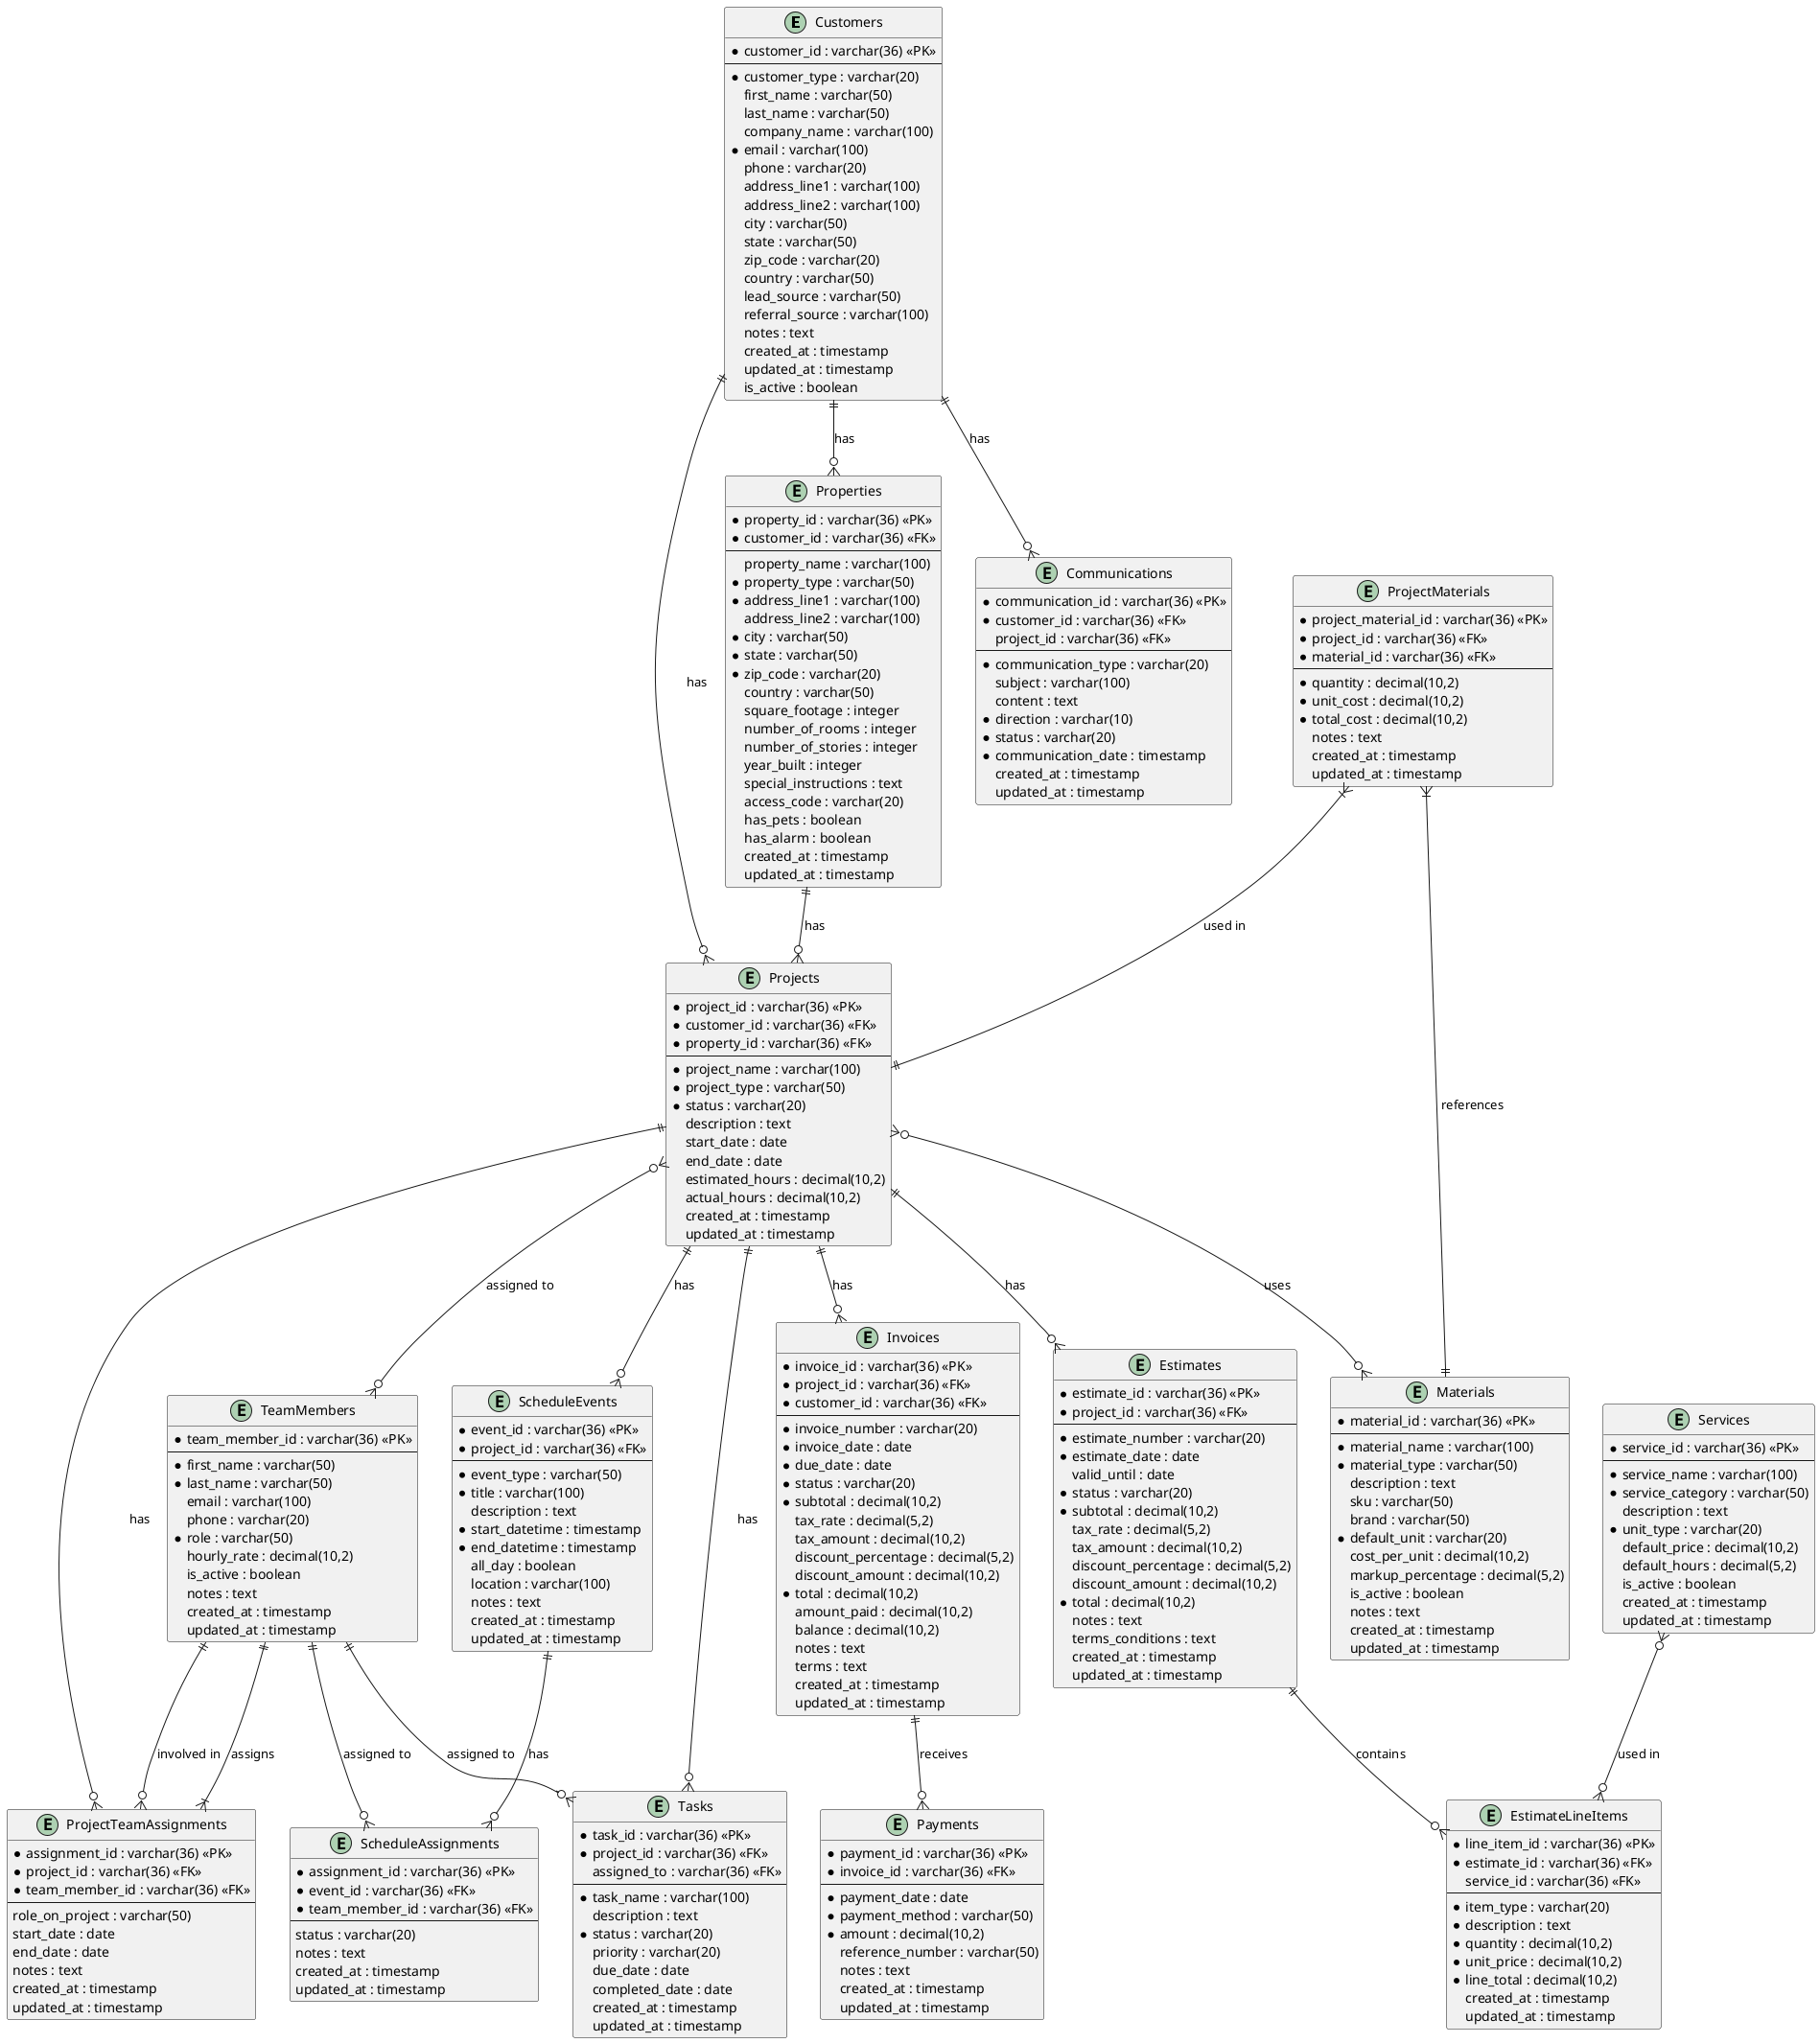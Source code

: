 ```plantuml
@startuml CRM_Database_for_Painting_Decorating

' Entity definitions with attributes
entity "Customers" as customers {
  * customer_id : varchar(36) <<PK>>
  --
  * customer_type : varchar(20)
  first_name : varchar(50)
  last_name : varchar(50)
  company_name : varchar(100)
  * email : varchar(100)
  phone : varchar(20)
  address_line1 : varchar(100)
  address_line2 : varchar(100)
  city : varchar(50)
  state : varchar(50)
  zip_code : varchar(20)
  country : varchar(50)
  lead_source : varchar(50)
  referral_source : varchar(100)
  notes : text
  created_at : timestamp
  updated_at : timestamp
  is_active : boolean
}

entity "Properties" as properties {
  * property_id : varchar(36) <<PK>>
  * customer_id : varchar(36) <<FK>>
  --
  property_name : varchar(100)
  * property_type : varchar(50)
  * address_line1 : varchar(100)
  address_line2 : varchar(100)
  * city : varchar(50)
  * state : varchar(50)
  * zip_code : varchar(20)
  country : varchar(50)
  square_footage : integer
  number_of_rooms : integer
  number_of_stories : integer
  year_built : integer
  special_instructions : text
  access_code : varchar(20)
  has_pets : boolean
  has_alarm : boolean
  created_at : timestamp
  updated_at : timestamp
}

entity "Projects" as projects {
  * project_id : varchar(36) <<PK>>
  * customer_id : varchar(36) <<FK>>
  * property_id : varchar(36) <<FK>>
  --
  * project_name : varchar(100)
  * project_type : varchar(50)
  * status : varchar(20)
  description : text
  start_date : date
  end_date : date
  estimated_hours : decimal(10,2)
  actual_hours : decimal(10,2)
  created_at : timestamp
  updated_at : timestamp
}

entity "Estimates" as estimates {
  * estimate_id : varchar(36) <<PK>>
  * project_id : varchar(36) <<FK>>
  --
  * estimate_number : varchar(20)
  * estimate_date : date
  valid_until : date
  * status : varchar(20)
  * subtotal : decimal(10,2)
  tax_rate : decimal(5,2)
  tax_amount : decimal(10,2)
  discount_percentage : decimal(5,2)
  discount_amount : decimal(10,2)
  * total : decimal(10,2)
  notes : text
  terms_conditions : text
  created_at : timestamp
  updated_at : timestamp
}

entity "Services" as services {
  * service_id : varchar(36) <<PK>>
  --
  * service_name : varchar(100)
  * service_category : varchar(50)
  description : text
  * unit_type : varchar(20)
  default_price : decimal(10,2)
  default_hours : decimal(5,2)
  is_active : boolean
  created_at : timestamp
  updated_at : timestamp
}

entity "EstimateLineItems" as estimate_line_items {
  * line_item_id : varchar(36) <<PK>>
  * estimate_id : varchar(36) <<FK>>
  service_id : varchar(36) <<FK>>
  --
  * item_type : varchar(20)
  * description : text
  * quantity : decimal(10,2)
  * unit_price : decimal(10,2)
  * line_total : decimal(10,2)
  created_at : timestamp
  updated_at : timestamp
}

entity "TeamMembers" as team_members {
  * team_member_id : varchar(36) <<PK>>
  --
  * first_name : varchar(50)
  * last_name : varchar(50)
  email : varchar(100)
  phone : varchar(20)
  * role : varchar(50)
  hourly_rate : decimal(10,2)
  is_active : boolean
  notes : text
  created_at : timestamp
  updated_at : timestamp
}

entity "ProjectTeamAssignments" as project_team_assignments {
  * assignment_id : varchar(36) <<PK>>
  * project_id : varchar(36) <<FK>>
  * team_member_id : varchar(36) <<FK>>
  --
  role_on_project : varchar(50)
  start_date : date
  end_date : date
  notes : text
  created_at : timestamp
  updated_at : timestamp
}

entity "Materials" as materials {
  * material_id : varchar(36) <<PK>>
  --
  * material_name : varchar(100)
  * material_type : varchar(50)
  description : text
  sku : varchar(50)
  brand : varchar(50)
  * default_unit : varchar(20)
  cost_per_unit : decimal(10,2)
  markup_percentage : decimal(5,2)
  is_active : boolean
  notes : text
  created_at : timestamp
  updated_at : timestamp
}

entity "ProjectMaterials" as project_materials {
  * project_material_id : varchar(36) <<PK>>
  * project_id : varchar(36) <<FK>>
  * material_id : varchar(36) <<FK>>
  --
  * quantity : decimal(10,2)
  * unit_cost : decimal(10,2)
  * total_cost : decimal(10,2)
  notes : text
  created_at : timestamp
  updated_at : timestamp
}

entity "Tasks" as tasks {
  * task_id : varchar(36) <<PK>>
  * project_id : varchar(36) <<FK>>
  assigned_to : varchar(36) <<FK>>
  --
  * task_name : varchar(100)
  description : text
  * status : varchar(20)
  priority : varchar(20)
  due_date : date
  completed_date : date
  created_at : timestamp
  updated_at : timestamp
}

entity "ScheduleEvents" as schedule_events {
  * event_id : varchar(36) <<PK>>
  * project_id : varchar(36) <<FK>>
  --
  * event_type : varchar(50)
  * title : varchar(100)
  description : text
  * start_datetime : timestamp
  * end_datetime : timestamp
  all_day : boolean
  location : varchar(100)
  notes : text
  created_at : timestamp
  updated_at : timestamp
}

entity "ScheduleAssignments" as schedule_assignments {
  * assignment_id : varchar(36) <<PK>>
  * event_id : varchar(36) <<FK>>
  * team_member_id : varchar(36) <<FK>>
  --
  status : varchar(20)
  notes : text
  created_at : timestamp
  updated_at : timestamp
}

entity "Invoices" as invoices {
  * invoice_id : varchar(36) <<PK>>
  * project_id : varchar(36) <<FK>>
  * customer_id : varchar(36) <<FK>>
  --
  * invoice_number : varchar(20)
  * invoice_date : date
  * due_date : date
  * status : varchar(20)
  * subtotal : decimal(10,2)
  tax_rate : decimal(5,2)
  tax_amount : decimal(10,2)
  discount_percentage : decimal(5,2)
  discount_amount : decimal(10,2)
  * total : decimal(10,2)
  amount_paid : decimal(10,2)
  balance : decimal(10,2)
  notes : text
  terms : text
  created_at : timestamp
  updated_at : timestamp
}

entity "Payments" as payments {
  * payment_id : varchar(36) <<PK>>
  * invoice_id : varchar(36) <<FK>>
  --
  * payment_date : date
  * payment_method : varchar(50)
  * amount : decimal(10,2)
  reference_number : varchar(50)
  notes : text
  created_at : timestamp
  updated_at : timestamp
}

entity "Communications" as communications {
  * communication_id : varchar(36) <<PK>>
  * customer_id : varchar(36) <<FK>>
  project_id : varchar(36) <<FK>>
  --
  * communication_type : varchar(20)
  subject : varchar(100)
  content : text
  * direction : varchar(10)
  * status : varchar(20)
  * communication_date : timestamp
  created_at : timestamp
  updated_at : timestamp
}

' Relationship definitions
customers ||--o{ properties : "has"
customers ||--o{ projects : "has"
properties ||--o{ projects : "has"
projects ||--o{ estimates : "has"
projects ||--o{ invoices : "has"
projects ||--o{ tasks : "has"
projects ||--o{ schedule_events : "has"
projects }o--o{ team_members : "assigned to"
projects }o--o{ materials : "uses"
estimates ||--o{ estimate_line_items : "contains"
services }o--o{ estimate_line_items : "used in"
invoices ||--o{ payments : "receives"
customers ||--o{ communications : "has"
schedule_events ||--o{ schedule_assignments : "has"
team_members ||--o{ schedule_assignments : "assigned to"
team_members ||--o{ tasks : "assigned to"
team_members ||--o{ project_team_assignments : "involved in"
projects ||--o{ project_team_assignments : "has"
project_team_assignments }|--|| team_members : "assigns"
project_materials }|--|| materials : "references"
project_materials }|--|| projects : "used in"

@enduml
```